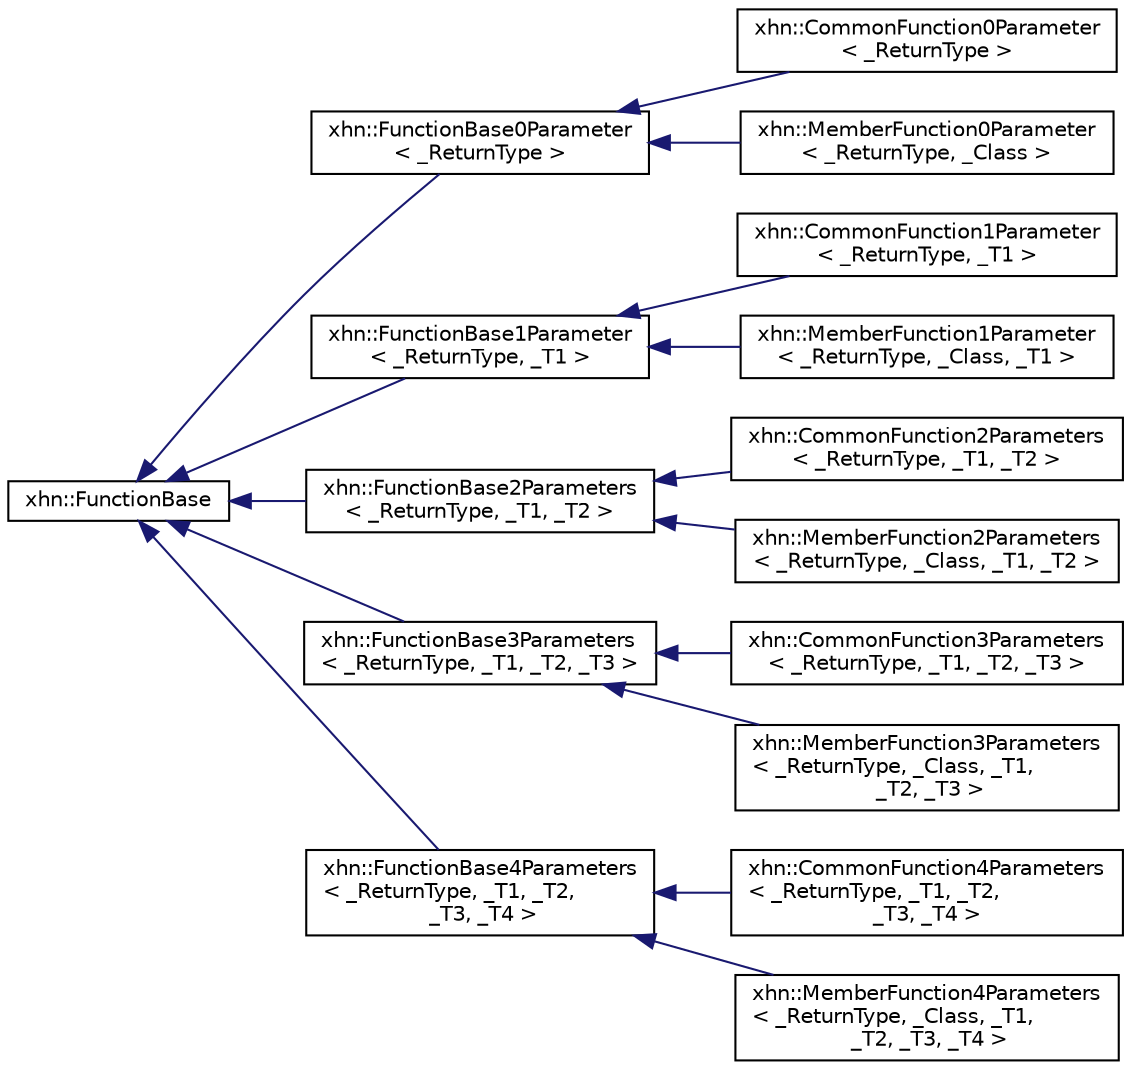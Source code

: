 digraph "Graphical Class Hierarchy"
{
  edge [fontname="Helvetica",fontsize="10",labelfontname="Helvetica",labelfontsize="10"];
  node [fontname="Helvetica",fontsize="10",shape=record];
  rankdir="LR";
  Node1 [label="xhn::FunctionBase",height=0.2,width=0.4,color="black", fillcolor="white", style="filled",URL="$classxhn_1_1_function_base.html"];
  Node1 -> Node2 [dir="back",color="midnightblue",fontsize="10",style="solid",fontname="Helvetica"];
  Node2 [label="xhn::FunctionBase0Parameter\l\< _ReturnType \>",height=0.2,width=0.4,color="black", fillcolor="white", style="filled",URL="$classxhn_1_1_function_base0_parameter.html",tooltip="零个参数 "];
  Node2 -> Node3 [dir="back",color="midnightblue",fontsize="10",style="solid",fontname="Helvetica"];
  Node3 [label="xhn::CommonFunction0Parameter\l\< _ReturnType \>",height=0.2,width=0.4,color="black", fillcolor="white", style="filled",URL="$classxhn_1_1_common_function0_parameter.html"];
  Node2 -> Node4 [dir="back",color="midnightblue",fontsize="10",style="solid",fontname="Helvetica"];
  Node4 [label="xhn::MemberFunction0Parameter\l\< _ReturnType, _Class \>",height=0.2,width=0.4,color="black", fillcolor="white", style="filled",URL="$classxhn_1_1_member_function0_parameter.html"];
  Node1 -> Node5 [dir="back",color="midnightblue",fontsize="10",style="solid",fontname="Helvetica"];
  Node5 [label="xhn::FunctionBase1Parameter\l\< _ReturnType, _T1 \>",height=0.2,width=0.4,color="black", fillcolor="white", style="filled",URL="$classxhn_1_1_function_base1_parameter.html",tooltip="一个参数 "];
  Node5 -> Node6 [dir="back",color="midnightblue",fontsize="10",style="solid",fontname="Helvetica"];
  Node6 [label="xhn::CommonFunction1Parameter\l\< _ReturnType, _T1 \>",height=0.2,width=0.4,color="black", fillcolor="white", style="filled",URL="$classxhn_1_1_common_function1_parameter.html"];
  Node5 -> Node7 [dir="back",color="midnightblue",fontsize="10",style="solid",fontname="Helvetica"];
  Node7 [label="xhn::MemberFunction1Parameter\l\< _ReturnType, _Class, _T1 \>",height=0.2,width=0.4,color="black", fillcolor="white", style="filled",URL="$classxhn_1_1_member_function1_parameter.html"];
  Node1 -> Node8 [dir="back",color="midnightblue",fontsize="10",style="solid",fontname="Helvetica"];
  Node8 [label="xhn::FunctionBase2Parameters\l\< _ReturnType, _T1, _T2 \>",height=0.2,width=0.4,color="black", fillcolor="white", style="filled",URL="$classxhn_1_1_function_base2_parameters.html",tooltip="两个参数 "];
  Node8 -> Node9 [dir="back",color="midnightblue",fontsize="10",style="solid",fontname="Helvetica"];
  Node9 [label="xhn::CommonFunction2Parameters\l\< _ReturnType, _T1, _T2 \>",height=0.2,width=0.4,color="black", fillcolor="white", style="filled",URL="$classxhn_1_1_common_function2_parameters.html"];
  Node8 -> Node10 [dir="back",color="midnightblue",fontsize="10",style="solid",fontname="Helvetica"];
  Node10 [label="xhn::MemberFunction2Parameters\l\< _ReturnType, _Class, _T1, _T2 \>",height=0.2,width=0.4,color="black", fillcolor="white", style="filled",URL="$classxhn_1_1_member_function2_parameters.html"];
  Node1 -> Node11 [dir="back",color="midnightblue",fontsize="10",style="solid",fontname="Helvetica"];
  Node11 [label="xhn::FunctionBase3Parameters\l\< _ReturnType, _T1, _T2, _T3 \>",height=0.2,width=0.4,color="black", fillcolor="white", style="filled",URL="$classxhn_1_1_function_base3_parameters.html",tooltip="三个参数 "];
  Node11 -> Node12 [dir="back",color="midnightblue",fontsize="10",style="solid",fontname="Helvetica"];
  Node12 [label="xhn::CommonFunction3Parameters\l\< _ReturnType, _T1, _T2, _T3 \>",height=0.2,width=0.4,color="black", fillcolor="white", style="filled",URL="$classxhn_1_1_common_function3_parameters.html"];
  Node11 -> Node13 [dir="back",color="midnightblue",fontsize="10",style="solid",fontname="Helvetica"];
  Node13 [label="xhn::MemberFunction3Parameters\l\< _ReturnType, _Class, _T1,\l _T2, _T3 \>",height=0.2,width=0.4,color="black", fillcolor="white", style="filled",URL="$classxhn_1_1_member_function3_parameters.html"];
  Node1 -> Node14 [dir="back",color="midnightblue",fontsize="10",style="solid",fontname="Helvetica"];
  Node14 [label="xhn::FunctionBase4Parameters\l\< _ReturnType, _T1, _T2,\l _T3, _T4 \>",height=0.2,width=0.4,color="black", fillcolor="white", style="filled",URL="$classxhn_1_1_function_base4_parameters.html",tooltip="四个参数 "];
  Node14 -> Node15 [dir="back",color="midnightblue",fontsize="10",style="solid",fontname="Helvetica"];
  Node15 [label="xhn::CommonFunction4Parameters\l\< _ReturnType, _T1, _T2, \l_T3, _T4 \>",height=0.2,width=0.4,color="black", fillcolor="white", style="filled",URL="$classxhn_1_1_common_function4_parameters.html"];
  Node14 -> Node16 [dir="back",color="midnightblue",fontsize="10",style="solid",fontname="Helvetica"];
  Node16 [label="xhn::MemberFunction4Parameters\l\< _ReturnType, _Class, _T1,\l _T2, _T3, _T4 \>",height=0.2,width=0.4,color="black", fillcolor="white", style="filled",URL="$classxhn_1_1_member_function4_parameters.html"];
}
